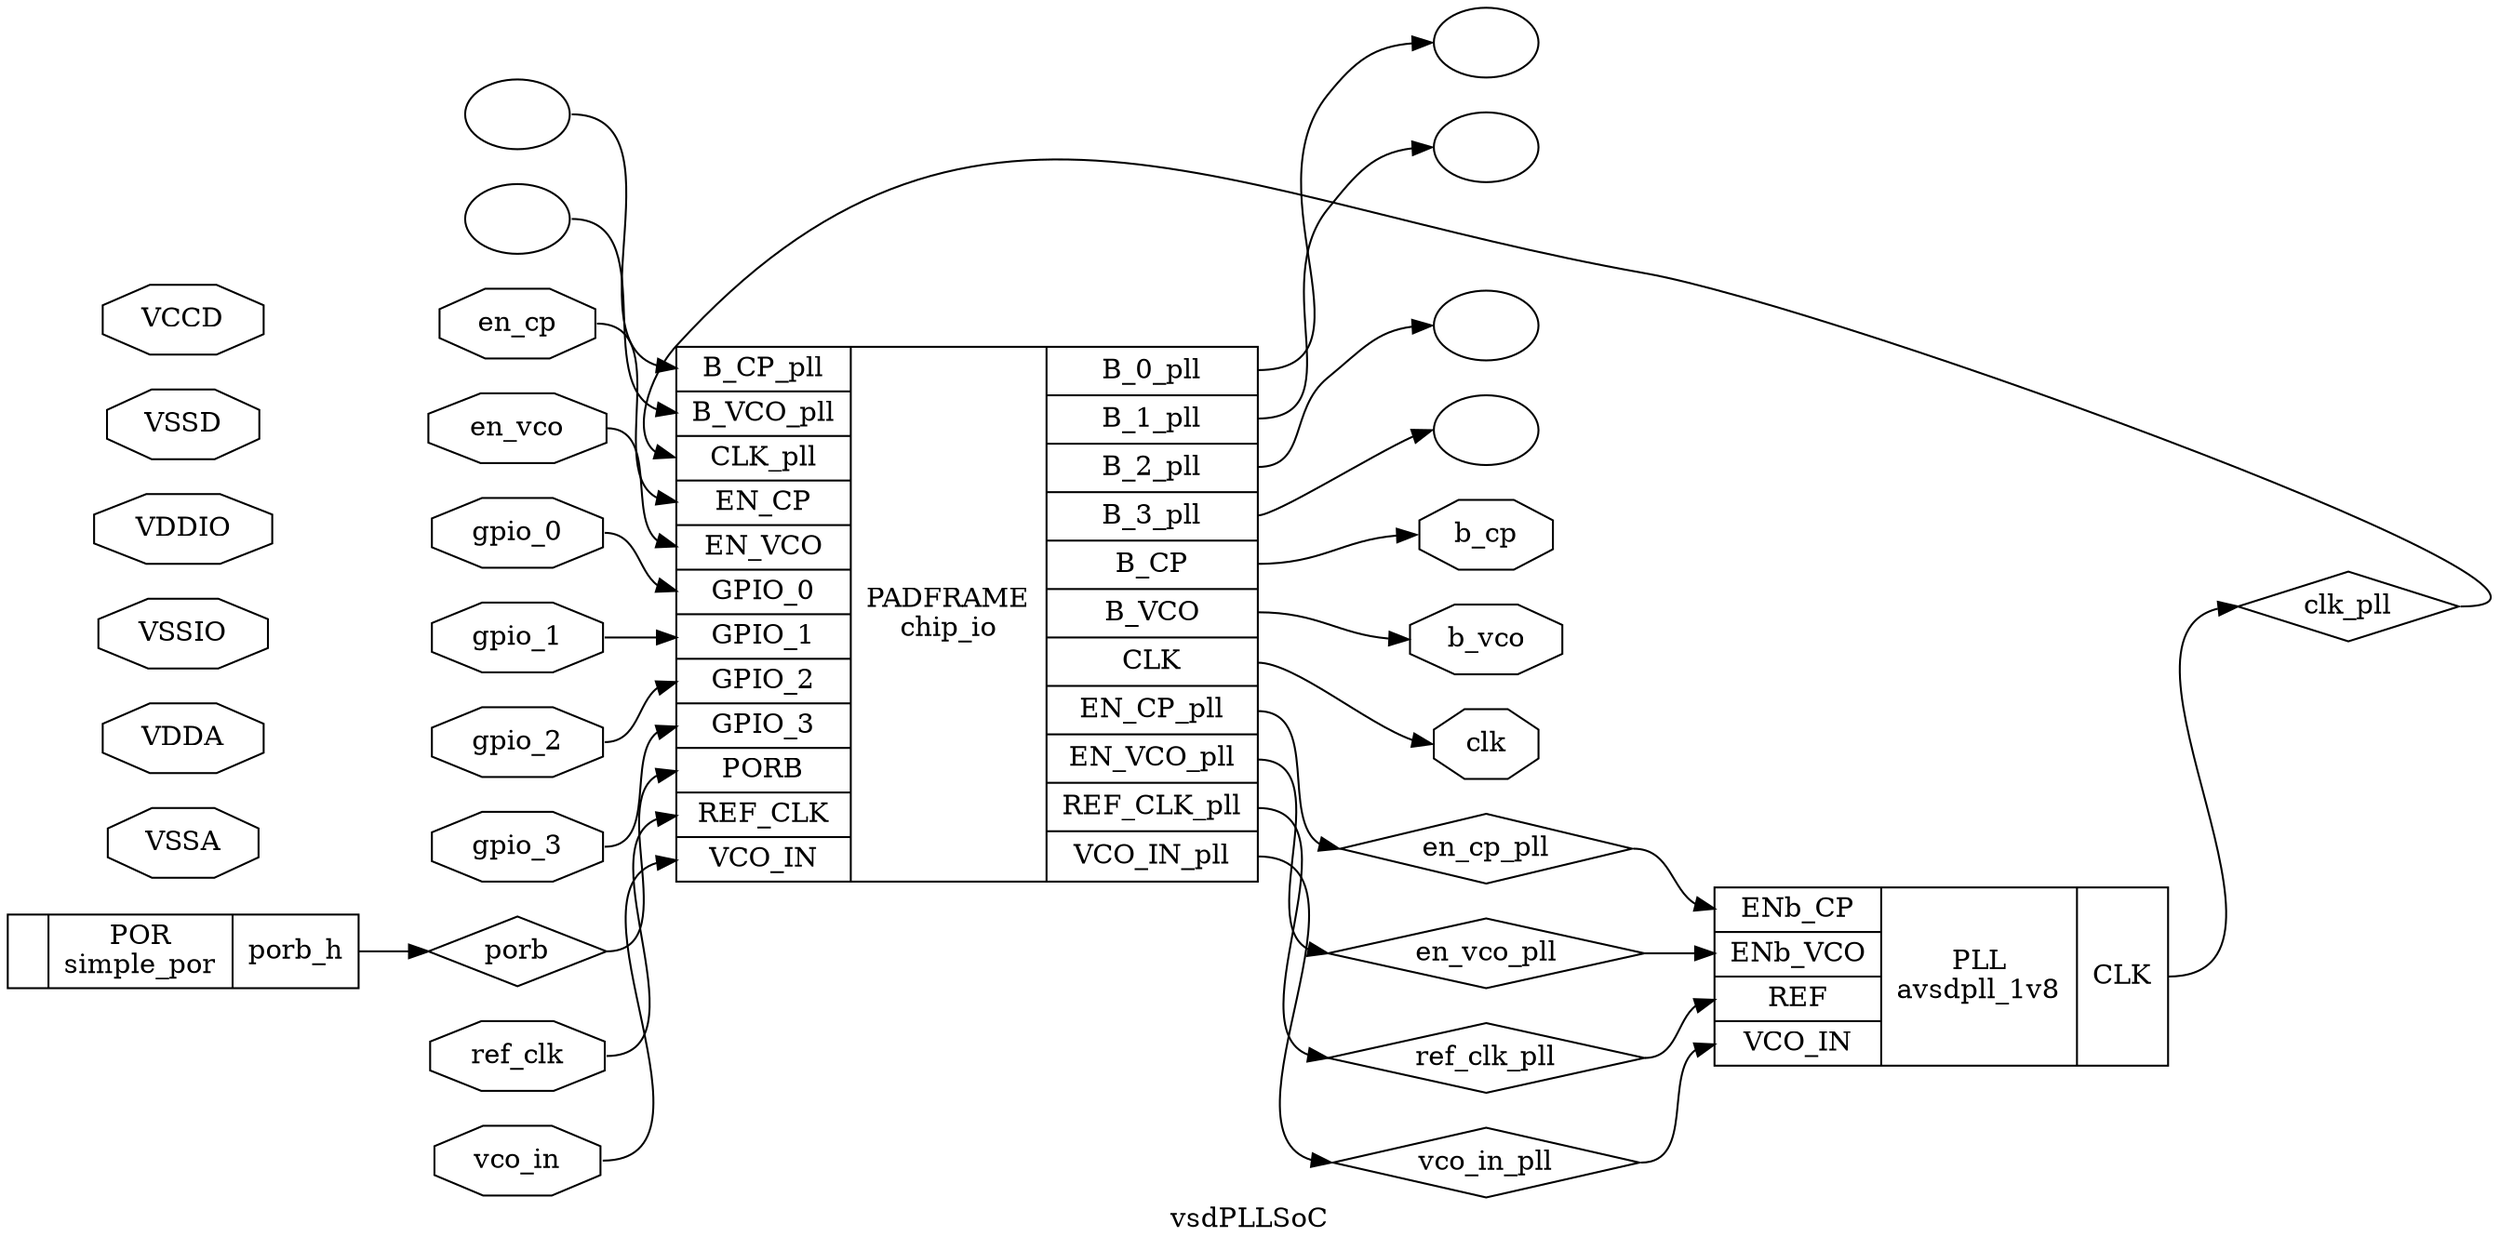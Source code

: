 digraph "vsdPLLSoC" {
label="vsdPLLSoC";
rankdir="LR";
remincross=true;
n1 [ shape=diamond, label="porb", color="black", fontcolor="black" ];
n2 [ shape=diamond, label="en_vco_pll", color="black", fontcolor="black" ];
n3 [ shape=diamond, label="en_cp_pll", color="black", fontcolor="black" ];
n4 [ shape=diamond, label="vco_in_pll", color="black", fontcolor="black" ];
n5 [ shape=diamond, label="clk_pll", color="black", fontcolor="black" ];
n6 [ shape=diamond, label="ref_clk_pll", color="black", fontcolor="black" ];
n7 [ shape=octagon, label="clk", color="black", fontcolor="black" ];
n8 [ shape=octagon, label="gpio_0", color="black", fontcolor="black" ];
n9 [ shape=octagon, label="gpio_1", color="black", fontcolor="black" ];
n10 [ shape=octagon, label="gpio_2", color="black", fontcolor="black" ];
n11 [ shape=octagon, label="gpio_3", color="black", fontcolor="black" ];
n12 [ shape=octagon, label="VSSA", color="black", fontcolor="black" ];
n13 [ shape=octagon, label="VDDA", color="black", fontcolor="black" ];
n14 [ shape=octagon, label="VSSIO", color="black", fontcolor="black" ];
n15 [ shape=octagon, label="VDDIO", color="black", fontcolor="black" ];
n16 [ shape=octagon, label="VSSD", color="black", fontcolor="black" ];
n17 [ shape=octagon, label="VCCD", color="black", fontcolor="black" ];
n18 [ shape=octagon, label="en_vco", color="black", fontcolor="black" ];
n19 [ shape=octagon, label="en_cp", color="black", fontcolor="black" ];
n20 [ shape=octagon, label="vco_in", color="black", fontcolor="black" ];
n21 [ shape=octagon, label="b_vco", color="black", fontcolor="black" ];
n22 [ shape=octagon, label="b_cp", color="black", fontcolor="black" ];
n23 [ shape=octagon, label="ref_clk", color="black", fontcolor="black" ];
v0 [ label="" ];
v1 [ label="" ];
v2 [ label="" ];
v3 [ label="" ];
v4 [ label="" ];
v5 [ label="" ];
c47 [ shape=record, label="{{<p24> B_CP_pll|<p25> B_VCO_pll|<p26> CLK_pll|<p27> EN_CP|<p28> EN_VCO|<p29> GPIO_0|<p30> GPIO_1|<p31> GPIO_2|<p32> GPIO_3|<p33> PORB|<p34> REF_CLK|<p35> VCO_IN}|PADFRAME\nchip_io|{<p36> B_0_pll|<p37> B_1_pll|<p38> B_2_pll|<p39> B_3_pll|<p40> B_CP|<p41> B_VCO|<p42> CLK|<p43> EN_CP_pll|<p44> EN_VCO_pll|<p45> REF_CLK_pll|<p46> VCO_IN_pll}}" ];
c51 [ shape=record, label="{{<p48> ENb_CP|<p49> ENb_VCO|<p50> REF|<p35> VCO_IN}|PLL\navsdpll_1v8|{<p42> CLK}}" ];
c53 [ shape=record, label="{{}|POR\nsimple_por|{<p52> porb_h}}" ];
c53:p52:e -> n1:w [color="black", label=""];
n1:e -> c47:p33:w [color="black", label=""];
n10:e -> c47:p31:w [color="black", label=""];
n11:e -> c47:p32:w [color="black", label=""];
n18:e -> c47:p28:w [color="black", label=""];
n19:e -> c47:p27:w [color="black", label=""];
c47:p44:e -> n2:w [color="black", label=""];
n2:e -> c51:p49:w [color="black", label=""];
n20:e -> c47:p35:w [color="black", label=""];
c47:p41:e -> n21:w [color="black", label=""];
c47:p40:e -> n22:w [color="black", label=""];
n23:e -> c47:p34:w [color="black", label=""];
c47:p43:e -> n3:w [color="black", label=""];
n3:e -> c51:p48:w [color="black", label=""];
c47:p46:e -> n4:w [color="black", label=""];
n4:e -> c51:p35:w [color="black", label=""];
c51:p42:e -> n5:w [color="black", label=""];
n5:e -> c47:p26:w [color="black", label=""];
c47:p45:e -> n6:w [color="black", label=""];
n6:e -> c51:p50:w [color="black", label=""];
c47:p42:e -> n7:w [color="black", label=""];
n8:e -> c47:p29:w [color="black", label=""];
n9:e -> c47:p30:w [color="black", label=""];
v0:e -> c47:p25:w [color="black", label=""];
v1:e -> c47:p24:w [color="black", label=""];
c47:p39:e -> v2:w [color="black", label=""];
c47:p38:e -> v3:w [color="black", label=""];
c47:p37:e -> v4:w [color="black", label=""];
c47:p36:e -> v5:w [color="black", label=""];
}
